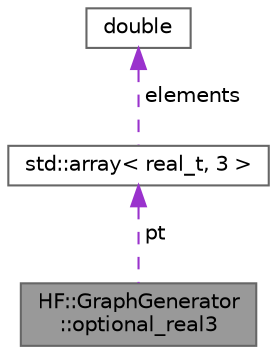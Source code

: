 digraph "HF::GraphGenerator::optional_real3"
{
 // LATEX_PDF_SIZE
  bgcolor="transparent";
  edge [fontname=Helvetica,fontsize=10,labelfontname=Helvetica,labelfontsize=10];
  node [fontname=Helvetica,fontsize=10,shape=box,height=0.2,width=0.4];
  Node1 [label="HF::GraphGenerator\l::optional_real3",height=0.2,width=0.4,color="gray40", fillcolor="grey60", style="filled", fontcolor="black",tooltip="A simple wrapper for real3 that is able to determine whether or not it's defined."];
  Node2 -> Node1 [dir="back",color="darkorchid3",style="dashed",label=" pt" ];
  Node2 [label="std::array\< real_t, 3 \>",height=0.2,width=0.4,color="gray40", fillcolor="white", style="filled",tooltip=" "];
  Node3 -> Node2 [dir="back",color="darkorchid3",style="dashed",label=" elements" ];
  Node3 [label="double",height=0.2,width=0.4,color="gray40", fillcolor="white", style="filled",URL="$a00001.html#a02139",tooltip=" "];
}
